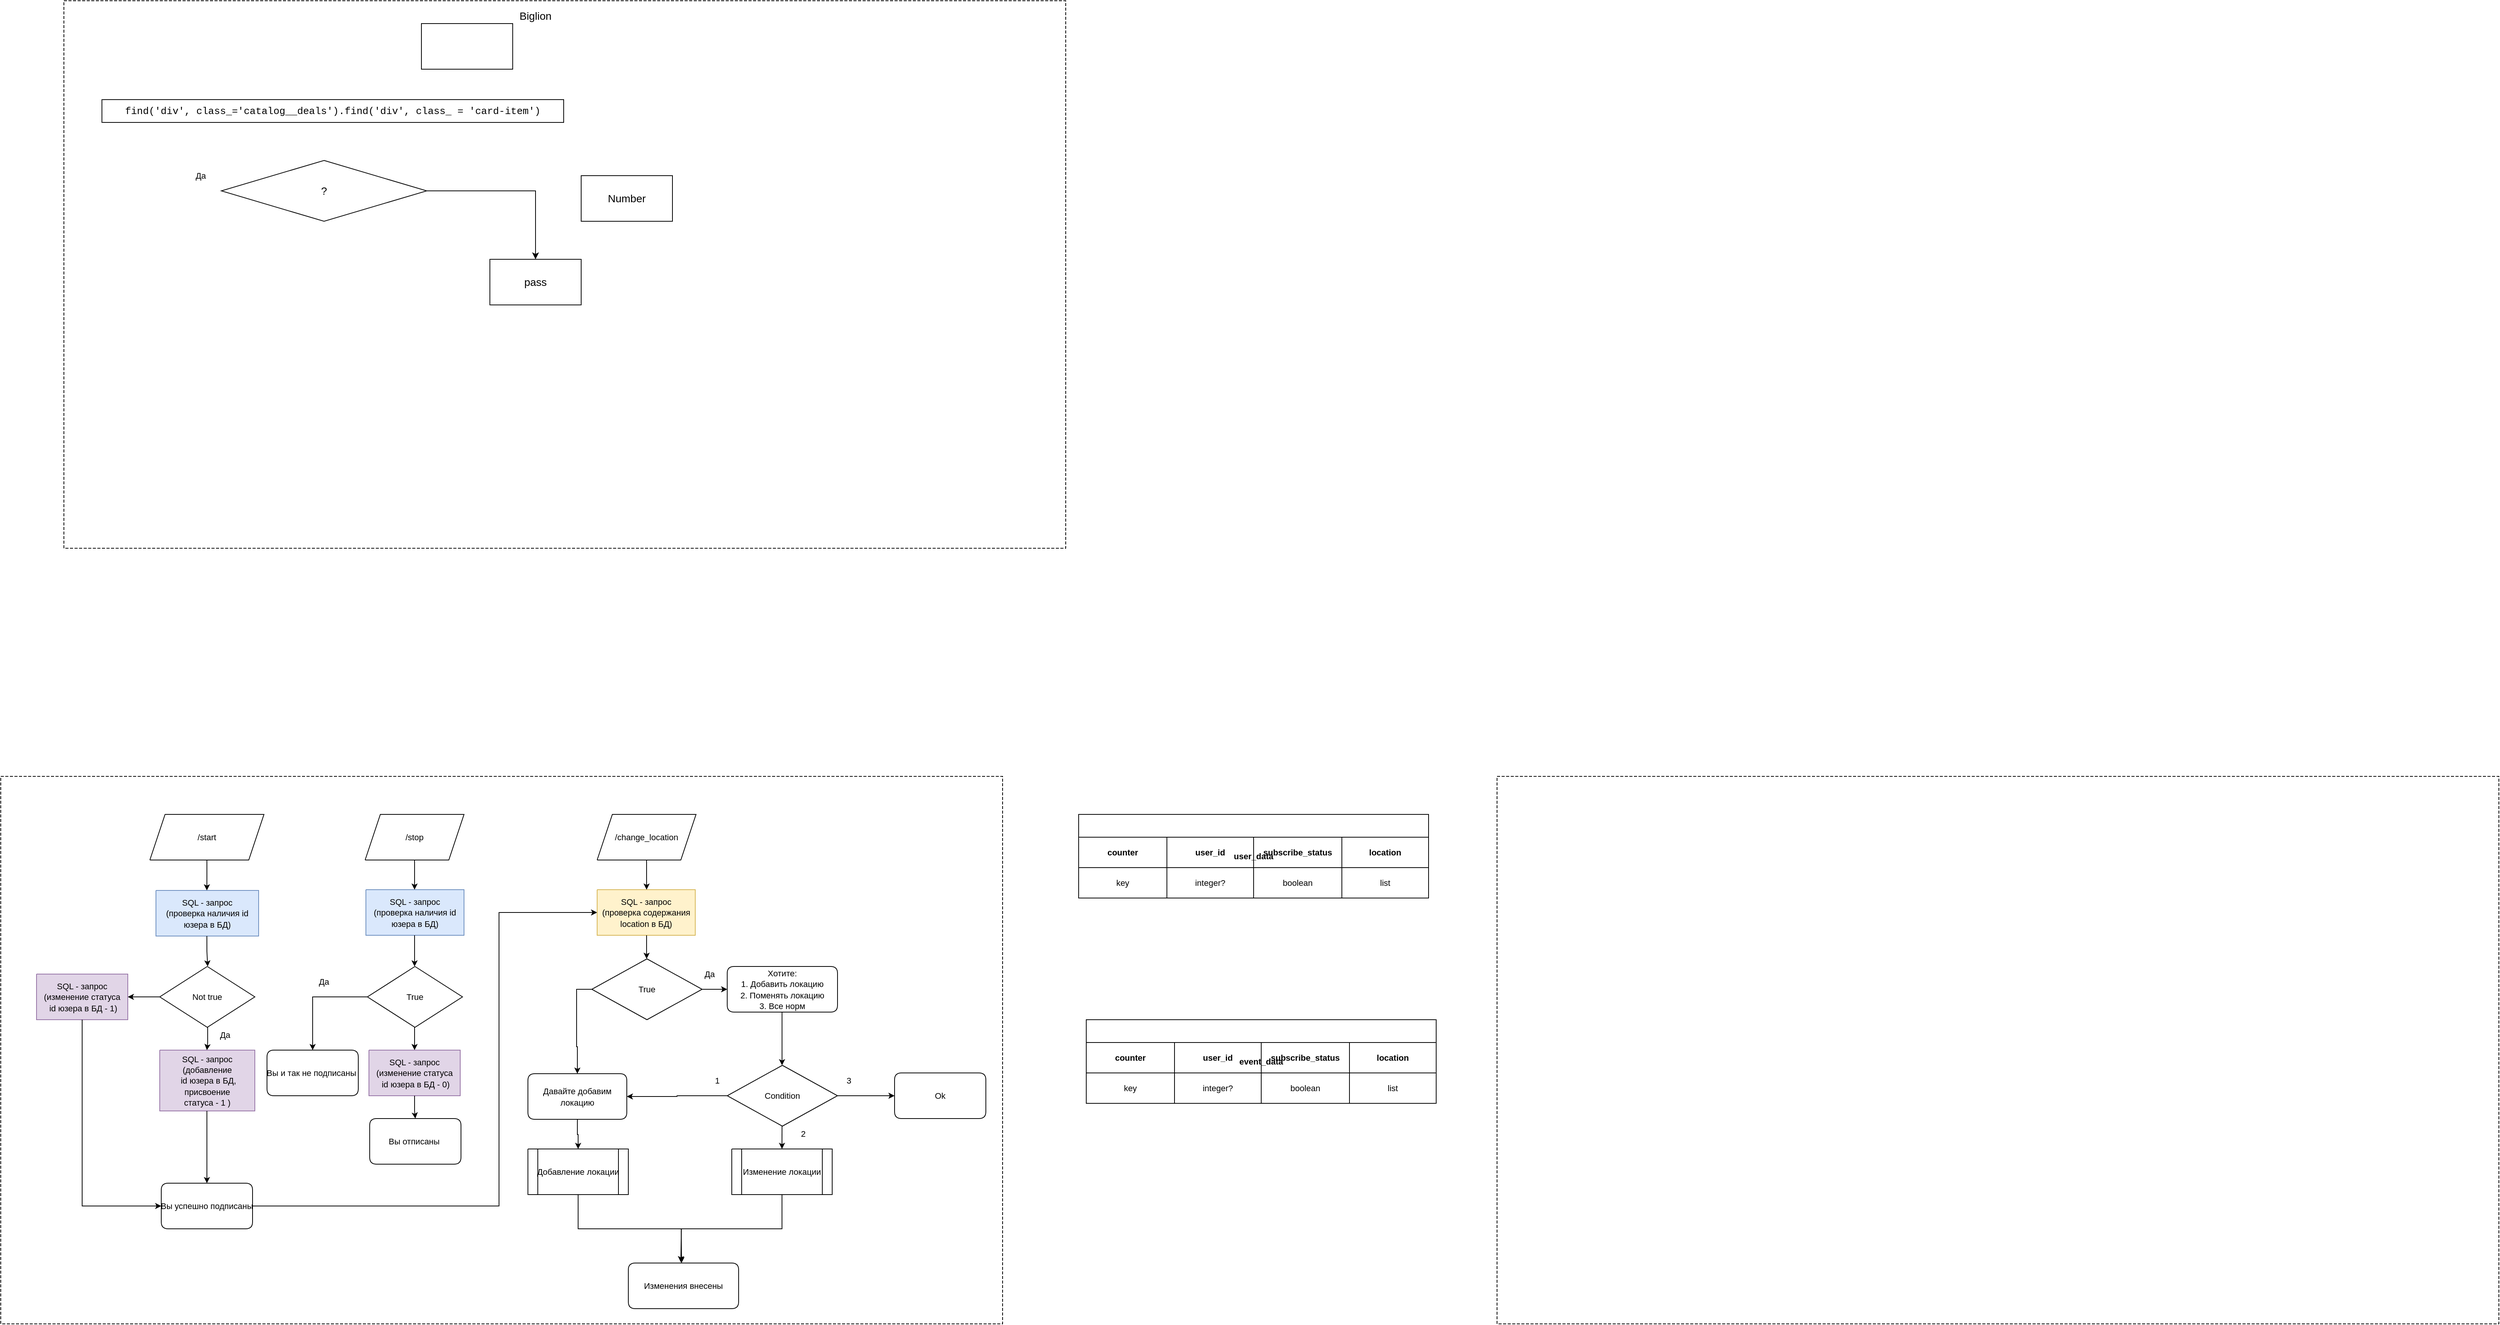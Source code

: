 <mxfile version="14.1.8" type="device"><diagram name="Page-1" id="Page-1"><mxGraphModel dx="355" dy="1962" grid="1" gridSize="10" guides="1" tooltips="1" connect="1" arrows="1" fold="1" page="1" pageScale="1" pageWidth="827" pageHeight="1169" math="0" shadow="0"><root><mxCell id="0"/><mxCell id="1" value="Background" parent="0"/><mxCell id="2" style="vsdxID=1;fillColor=none;gradientColor=none;shape=stencil(nZBRDoQgDERP03+WHsHFe5iISyOCQdT19kIaIxq//Jtp3zTpAFaTaUYNUkwx+F6v1EYD+AUpyRkdKCYFqACrzgf9C352LfuxyWRWg1/yhT/nRE5IsZWuZtCSK8CPeI0e/hF+jV7AJM4PO7KWCyr390bSiNtEtQM=);dashed=1;dashPattern=4.00 2.00;strokeColor=#000000;spacingTop=-3;spacingBottom=-3;spacingLeft=-3;spacingRight=-3;labelBackgroundColor=none;rounded=0;html=1;whiteSpace=wrap;" parent="1" vertex="1"><mxGeometry x="827" y="340" width="1317" height="720" as="geometry"/></mxCell><mxCell id="3" style="vsdxID=210000;fillColor=none;gradientColor=none;strokeColor=none;spacingTop=-3;spacingBottom=-3;spacingLeft=-3;spacingRight=-3;labelBackgroundColor=none;rounded=0;html=1;whiteSpace=wrap;" parent="1" vertex="1"><mxGeometry x="2244" y="390" width="460" height="110" as="geometry"/></mxCell><mxCell id="4" value="&lt;font style=&quot;font-size:11px;font-family:Helvetica;color:#000000;direction:ltr;letter-spacing:0px;line-height:120%;opacity:1&quot;&gt;&lt;b&gt;user_data&lt;/b&gt;&lt;/font&gt;" style="verticalAlign=middle;align=center;vsdxID=2;fillColor=#ffffff;gradientColor=none;shape=stencil(tVPtDsIgDHwa/i5YZHuAOd9jyZgjTlgYfr29IFEDZAZc/Hel18u1tIjU89BODAGetZJHduWdHhDZIQAuBqa4NgiRBpG6l4odlDyLzsVTa5kWneTFKtxcHbYVgO8ugqqA6vmyd+SRi0UyXiZu8M/UyIIBH/M9H0fX+zv/h85enpIMZ5EjGys8r9IuSVFu07Ujuq8NtLC5dO9xQTBGX59mDYZ+/SBfucp1HhcE+t6+BrtqQHiY5skdNWke);strokeColor=#000000;spacingTop=-3;spacingBottom=-3;spacingLeft=-3;spacingRight=-3;labelBackgroundColor=none;rounded=0;html=1;whiteSpace=wrap;" parent="3" vertex="1"><mxGeometry width="460" height="110" as="geometry"/></mxCell><mxCell id="5" style="vsdxID=310000;fillColor=none;gradientColor=none;strokeColor=none;spacingTop=-3;spacingBottom=-3;spacingLeft=-3;spacingRight=-3;labelBackgroundColor=none;rounded=0;html=1;whiteSpace=wrap;" parent="3" vertex="1"><mxGeometry y="30" width="460" height="40" as="geometry"/></mxCell><mxCell id="6" style="vsdxID=3;fillColor=none;gradientColor=none;shape=stencil(nZJZDsMgDERP43+Kj5Cm94gUUqxSiAjpcvuCrGahFVL4m8HPlkcYsJl0NyqQYgre3dST+qABzyAlWa08hagAW8BmcF5dvZttz37sEpnU3T3ShBf3idQhxXvrLgwashvwJKrRr/8LV6M7MIo14UDGLJWK4HuwGLyMZml+luRfPLhqaWg2MIr8DuIT3xC2Hw==);strokeColor=#000000;spacingTop=-3;spacingBottom=-3;spacingLeft=-3;spacingRight=-3;labelBackgroundColor=none;rounded=0;html=1;whiteSpace=wrap;" parent="5" vertex="1"><mxGeometry width="460" height="40" as="geometry"/></mxCell><mxCell id="7" value="&lt;font style=&quot;font-size:11px;font-family:Helvetica;color:#000000;direction:ltr;letter-spacing:0px;line-height:120%;opacity:1&quot;&gt;&lt;b&gt;counter&lt;/b&gt;&lt;/font&gt;" style="verticalAlign=middle;align=center;vsdxID=4;fillColor=none;gradientColor=none;shape=stencil(nZJZDsMgDERP43+Kj5Cm94gUUqxSiAjpcvuCrGahFVL4m8HPlkcYsJl0NyqQYgre3dST+qABzyAlWa08hagAW8BmcF5dvZttz37sEpnU3T3ShBf3idQhxXvrLgwashvwJKrRr/8LV6M7MIo14UDGLJWK4HuwGLyMZml+luRfPLhqaWg2MIr8DuIT3xC2Hw==);strokeColor=#000000;spacingTop=-3;spacingBottom=-3;spacingLeft=-3;spacingRight=-3;labelBackgroundColor=none;rounded=0;html=1;whiteSpace=wrap;" parent="5" vertex="1"><mxGeometry width="116" height="40" as="geometry"/></mxCell><mxCell id="8" value="&lt;font style=&quot;font-size:11px;font-family:Helvetica;color:#000000;direction:ltr;letter-spacing:0px;line-height:120%;opacity:1&quot;&gt;&lt;b&gt;user_id&lt;/b&gt;&lt;/font&gt;" style="verticalAlign=middle;align=center;vsdxID=5;fillColor=none;gradientColor=none;shape=stencil(nZJZDsMgDERP43+Kj5Cm94gUUqxSiAjpcvuCrGahFVL4m8HPlkcYsJl0NyqQYgre3dST+qABzyAlWa08hagAW8BmcF5dvZttz37sEpnU3T3ShBf3idQhxXvrLgwashvwJKrRr/8LV6M7MIo14UDGLJWK4HuwGLyMZml+luRfPLhqaWg2MIr8DuIT3xC2Hw==);strokeColor=#000000;spacingTop=-3;spacingBottom=-3;spacingLeft=-3;spacingRight=-3;labelBackgroundColor=none;rounded=0;html=1;whiteSpace=wrap;" parent="5" vertex="1"><mxGeometry x="116" width="114" height="40" as="geometry"/></mxCell><mxCell id="9" value="&lt;font style=&quot;font-size:11px;font-family:Helvetica;color:#000000;direction:ltr;letter-spacing:0px;line-height:120%;opacity:1&quot;&gt;&lt;b&gt;subscribe_status&lt;/b&gt;&lt;/font&gt;" style="verticalAlign=middle;align=center;vsdxID=6;fillColor=none;gradientColor=none;shape=stencil(nZJZDsMgDERP43+Kj5Cm94gUUqxSiAjpcvuCrGahFVL4m8HPlkcYsJl0NyqQYgre3dST+qABzyAlWa08hagAW8BmcF5dvZttz37sEpnU3T3ShBf3idQhxXvrLgwashvwJKrRr/8LV6M7MIo14UDGLJWK4HuwGLyMZml+luRfPLhqaWg2MIr8DuIT3xC2Hw==);strokeColor=#000000;spacingTop=-3;spacingBottom=-3;spacingLeft=-3;spacingRight=-3;labelBackgroundColor=none;rounded=0;html=1;whiteSpace=wrap;" parent="5" vertex="1"><mxGeometry x="230" width="116" height="40" as="geometry"/></mxCell><mxCell id="10" value="&lt;font style=&quot;font-size:11px;font-family:Helvetica;color:#000000;direction:ltr;letter-spacing:0px;line-height:120%;opacity:1&quot;&gt;&lt;b&gt;location&lt;/b&gt;&lt;/font&gt;" style="verticalAlign=middle;align=center;vsdxID=7;fillColor=none;gradientColor=none;shape=stencil(nZJZDsMgDERP43+Kj5Cm94gUUqxSiAjpcvuCrGahFVL4m8HPlkcYsJl0NyqQYgre3dST+qABzyAlWa08hagAW8BmcF5dvZttz37sEpnU3T3ShBf3idQhxXvrLgwashvwJKrRr/8LV6M7MIo14UDGLJWK4HuwGLyMZml+luRfPLhqaWg2MIr8DuIT3xC2Hw==);strokeColor=#000000;spacingTop=-3;spacingBottom=-3;spacingLeft=-3;spacingRight=-3;labelBackgroundColor=none;rounded=0;html=1;whiteSpace=wrap;" parent="5" vertex="1"><mxGeometry x="346" width="114" height="40" as="geometry"/></mxCell><mxCell id="11" style="vsdxID=810000;fillColor=none;gradientColor=none;strokeColor=none;spacingTop=-3;spacingBottom=-3;spacingLeft=-3;spacingRight=-3;labelBackgroundColor=none;rounded=0;html=1;whiteSpace=wrap;" parent="3" vertex="1"><mxGeometry y="70" width="460" height="40" as="geometry"/></mxCell><mxCell id="12" style="vsdxID=8;fillColor=none;gradientColor=none;shape=stencil(nZJZDsMgDERP43+Kj5Cm94gUUqxSiAjpcvuCrGahFVL4m8HPlkcYsJl0NyqQYgre3dST+qABzyAlWa08hagAW8BmcF5dvZttz37sEpnU3T3ShBf3idQhxXvrLgwashvwJKrRr/8LV6M7MIo14UDGLJWK4HuwGLyMZml+luRfPLhqaWg2MIr8DuIT3xC2Hw==);strokeColor=#000000;spacingTop=-3;spacingBottom=-3;spacingLeft=-3;spacingRight=-3;labelBackgroundColor=none;rounded=0;html=1;whiteSpace=wrap;" parent="11" vertex="1"><mxGeometry width="460" height="40" as="geometry"/></mxCell><mxCell id="13" value="&lt;font style=&quot;font-size:11px;font-family:Helvetica;color:#000000;direction:ltr;letter-spacing:0px;line-height:120%;opacity:1&quot;&gt;key&lt;/font&gt;" style="verticalAlign=middle;align=center;vsdxID=9;fillColor=none;gradientColor=none;shape=stencil(nZJZDsMgDERP43+Kj5Cm94gUUqxSiAjpcvuCrGahFVL4m8HPlkcYsJl0NyqQYgre3dST+qABzyAlWa08hagAW8BmcF5dvZttz37sEpnU3T3ShBf3idQhxXvrLgwashvwJKrRr/8LV6M7MIo14UDGLJWK4HuwGLyMZml+luRfPLhqaWg2MIr8DuIT3xC2Hw==);strokeColor=#000000;spacingTop=-3;spacingBottom=-3;spacingLeft=-3;spacingRight=-3;labelBackgroundColor=none;rounded=0;html=1;whiteSpace=wrap;" parent="11" vertex="1"><mxGeometry width="116" height="40" as="geometry"/></mxCell><mxCell id="14" value="&lt;font style=&quot;font-size:11px;font-family:Helvetica;color:#000000;direction:ltr;letter-spacing:0px;line-height:120%;opacity:1&quot;&gt;integer?&lt;/font&gt;" style="verticalAlign=middle;align=center;vsdxID=10;fillColor=none;gradientColor=none;shape=stencil(nZJZDsMgDERP43+Kj5Cm94gUUqxSiAjpcvuCrGahFVL4m8HPlkcYsJl0NyqQYgre3dST+qABzyAlWa08hagAW8BmcF5dvZttz37sEpnU3T3ShBf3idQhxXvrLgwashvwJKrRr/8LV6M7MIo14UDGLJWK4HuwGLyMZml+luRfPLhqaWg2MIr8DuIT3xC2Hw==);strokeColor=#000000;spacingTop=-3;spacingBottom=-3;spacingLeft=-3;spacingRight=-3;labelBackgroundColor=none;rounded=0;html=1;whiteSpace=wrap;" parent="11" vertex="1"><mxGeometry x="116" width="114" height="40" as="geometry"/></mxCell><mxCell id="15" value="&lt;font style=&quot;font-size:11px;font-family:Helvetica;color:#000000;direction:ltr;letter-spacing:0px;line-height:120%;opacity:1&quot;&gt;boolean&lt;/font&gt;" style="verticalAlign=middle;align=center;vsdxID=11;fillColor=none;gradientColor=none;shape=stencil(nZJZDsMgDERP43+Kj5Cm94gUUqxSiAjpcvuCrGahFVL4m8HPlkcYsJl0NyqQYgre3dST+qABzyAlWa08hagAW8BmcF5dvZttz37sEpnU3T3ShBf3idQhxXvrLgwashvwJKrRr/8LV6M7MIo14UDGLJWK4HuwGLyMZml+luRfPLhqaWg2MIr8DuIT3xC2Hw==);strokeColor=#000000;spacingTop=-3;spacingBottom=-3;spacingLeft=-3;spacingRight=-3;labelBackgroundColor=none;rounded=0;html=1;whiteSpace=wrap;" parent="11" vertex="1"><mxGeometry x="230" width="116" height="40" as="geometry"/></mxCell><mxCell id="16" value="&lt;font style=&quot;font-size:11px;font-family:Helvetica;color:#000000;direction:ltr;letter-spacing:0px;line-height:120%;opacity:1&quot;&gt;list&lt;/font&gt;" style="verticalAlign=middle;align=center;vsdxID=12;fillColor=none;gradientColor=none;shape=stencil(nZJZDsMgDERP43+Kj5Cm94gUUqxSiAjpcvuCrGahFVL4m8HPlkcYsJl0NyqQYgre3dST+qABzyAlWa08hagAW8BmcF5dvZttz37sEpnU3T3ShBf3idQhxXvrLgwashvwJKrRr/8LV6M7MIo14UDGLJWK4HuwGLyMZml+luRfPLhqaWg2MIr8DuIT3xC2Hw==);strokeColor=#000000;spacingTop=-3;spacingBottom=-3;spacingLeft=-3;spacingRight=-3;labelBackgroundColor=none;rounded=0;html=1;whiteSpace=wrap;" parent="11" vertex="1"><mxGeometry x="346" width="114" height="40" as="geometry"/></mxCell><mxCell id="17" value="&lt;font style=&quot;font-size:11px;font-family:Helvetica;color:#000000;direction:ltr;letter-spacing:0px;line-height:120%;opacity:1&quot;&gt;SQL - запрос&lt;br/&gt;&lt;/font&gt;&lt;font style=&quot;font-size:11px;font-family:Helvetica;color:#000000;direction:ltr;letter-spacing:0px;line-height:120%;opacity:1&quot;&gt;(проверка наличия id юзера в БД)&lt;/font&gt;" style="verticalAlign=middle;align=center;vsdxID=14;fillColor=#dae8fc;gradientColor=none;shape=stencil(nZBRDoQgDERP03+WHsHFe5iISyOCQdT19kIaIxq//Jtp3zTpAFaTaUYNUkwx+F6v1EYD+AUpyRkdKCYFqACrzgf9C352LfuxyWRWg1/yhT/nRE5IsZWuZtCSK8CPeI0e/hF+jV7AJM4PO7KWCyr390bSiNtEtQM=);strokeColor=#6c8ebf;spacingTop=-3;spacingBottom=-3;spacingLeft=-3;spacingRight=-3;labelBackgroundColor=none;rounded=0;html=1;whiteSpace=wrap;" parent="1" vertex="1"><mxGeometry x="1031" y="490" width="135" height="60" as="geometry"/></mxCell><mxCell id="18" value="&lt;font style=&quot;font-size:11px;font-family:Helvetica;color:#000000;direction:ltr;letter-spacing:0px;line-height:120%;opacity:1&quot;&gt;/start&lt;/font&gt;" style="verticalAlign=middle;align=center;vsdxID=17;fillColor=#ffffff;gradientColor=none;shape=stencil(jZBLDoMwDERP4y0ysQTdU3oPJAKxCAkK6Yfbk8iL0i4Quxn72bIHqFlNt2hQuMbgJ/3mPhqgOyjFzujAMSmgFqgZfNBj8E/Xi1+6TGY1+1fe8JE5zBMKN3Elin8Iatkd0JIKoh/8DEa8it6qoqqvn3F6cRLfTwe2VoI69v+TSSVJldod);strokeColor=#000000;spacingTop=-3;spacingBottom=-3;spacingLeft=-3;spacingRight=-3;labelBackgroundColor=none;rounded=0;html=1;whiteSpace=wrap;" parent="1" vertex="1"><mxGeometry x="1023" y="390" width="150" height="60" as="geometry"/></mxCell><mxCell id="19" value="&lt;font style=&quot;font-size:11px;font-family:Helvetica;color:#000000;direction:ltr;letter-spacing:0px;line-height:120%;opacity:1&quot;&gt;/stop&lt;/font&gt;" style="verticalAlign=middle;align=center;vsdxID=19;fillColor=#ffffff;gradientColor=none;shape=stencil(jZDBDoIwDIafpldSWjXcEd+DhOEa50bGRH17t/QgeiDc/r/92rQ/cDvbfjJAOKcYbuYpQ7LAZyASb02UlBVwB9yOIZprDA8/qJ/6QhZ1D0vZ8NI5LBOEb3U1qr8o6sSv0PpYcfODb8GIe9HmUJ1o/xmbF2fx/XQU5zSodf8/mVzSVLn7AA==);strokeColor=#000000;spacingTop=-3;spacingBottom=-3;spacingLeft=-3;spacingRight=-3;labelBackgroundColor=none;rounded=0;html=1;whiteSpace=wrap;" parent="1" vertex="1"><mxGeometry x="1306" y="390" width="130" height="60" as="geometry"/></mxCell><mxCell id="20" value="&lt;font style=&quot;font-size:11px;font-family:Helvetica;color:#000000;direction:ltr;letter-spacing:0px;line-height:120%;opacity:1&quot;&gt;/change_location&lt;/font&gt;" style="verticalAlign=middle;align=center;vsdxID=22;fillColor=#ffffff;gradientColor=none;shape=stencil(jZDBDoIwDIafpldSWjXcEd+DhOEa50bGRH17t/QgeiDc/r/92rQ/cDvbfjJAOKcYbuYpQ7LAZyASb02UlBVwB9yOIZprDA8/qJ/6QhZ1D0vZ8NI5LBOEb3U1qr8o6sSv0PpYcfODb8GIe9HmUJ1o/xmbF2fx/XQU5zSodf8/mVzSVLn7AA==);strokeColor=#000000;spacingTop=-3;spacingBottom=-3;spacingLeft=-3;spacingRight=-3;labelBackgroundColor=none;rounded=0;html=1;whiteSpace=wrap;" parent="1" vertex="1"><mxGeometry x="1611" y="390" width="130" height="60" as="geometry"/></mxCell><mxCell id="21" value="&lt;font style=&quot;font-size:11px;font-family:Helvetica;color:#000000;direction:ltr;letter-spacing:0px;line-height:120%;opacity:1&quot;&gt;Not true&lt;/font&gt;" style="verticalAlign=middle;align=center;vsdxID=15;fillColor=#ffffff;gradientColor=none;shape=stencil(nZBLDoQgEERP03uk4wnUuYeJKB0RDDKj3l5Ix/iJcTG7KnhVSRdgMel6VCDFFLzr1UxN0IAlSElWK08hKsAKsGidV513X9uwH+tEJjW4X2pYOJeLFJFiZcvuw6QheyIzcUXzF/bWukcf2b9bL2QUx4ktGcMLnf/vk8QnnhOrDQ==);strokeColor=#000000;spacingTop=-3;spacingBottom=-3;spacingLeft=-3;spacingRight=-3;labelBackgroundColor=none;rounded=0;html=1;whiteSpace=wrap;" parent="1" vertex="1"><mxGeometry x="1036" y="590" width="125" height="80" as="geometry"/></mxCell><mxCell id="22" value="&lt;font style=&quot;font-size:11px;font-family:Helvetica;color:#000000;direction:ltr;letter-spacing:0px;line-height:120%;opacity:1&quot;&gt;SQL - запрос&lt;br/&gt;&lt;/font&gt;&lt;font style=&quot;font-size:11px;font-family:Helvetica;color:#000000;direction:ltr;letter-spacing:0px;line-height:120%;opacity:1&quot;&gt;(добавление&lt;br/&gt;&lt;/font&gt;&lt;font style=&quot;font-size:11px;font-family:Helvetica;color:#000000;direction:ltr;letter-spacing:0px;line-height:120%;opacity:1&quot;&gt; id юзера в БД, присвоение &lt;br/&gt;&lt;/font&gt;&lt;font style=&quot;font-size:11px;font-family:Helvetica;color:#000000;direction:ltr;letter-spacing:0px;line-height:120%;opacity:1&quot;&gt;статуса - 1 )&lt;/font&gt;" style="verticalAlign=middle;align=center;vsdxID=25;fillColor=#e1d5e7;gradientColor=none;shape=stencil(nZBRDoQgDERP03+WHsHFe5iISyOCQdT19kIaIxq//Jtp3zTpAFaTaUYNUkwx+F6v1EYD+AUpyRkdKCYFqACrzgf9C352LfuxyWRWg1/yhT/nRE5IsZWuZtCSK8CPeI0e/hF+jV7AJM4PO7KWCyr390bSiNtEtQM=);strokeColor=#9673a6;spacingTop=-3;spacingBottom=-3;spacingLeft=-3;spacingRight=-3;labelBackgroundColor=none;rounded=0;html=1;whiteSpace=wrap;" parent="1" vertex="1"><mxGeometry x="1036" y="700" width="125" height="80" as="geometry"/></mxCell><mxCell id="23" value="&lt;font style=&quot;font-size:11px;font-family:Helvetica;color:#000000;direction:ltr;letter-spacing:0px;line-height:120%;opacity:1&quot;&gt;Хотите:&lt;br/&gt;&lt;/font&gt;&lt;font style=&quot;font-size:11px;font-family:Helvetica;color:#000000;direction:ltr;letter-spacing:0px;line-height:120%;opacity:1&quot;&gt;1. Добавить локацию&lt;br/&gt;&lt;/font&gt;&lt;font style=&quot;font-size:11px;font-family:Helvetica;color:#000000;direction:ltr;letter-spacing:0px;line-height:120%;opacity:1&quot;&gt;2. Поменять локацию&lt;br/&gt;&lt;/font&gt;&lt;font style=&quot;font-size:11px;font-family:Helvetica;color:#000000;direction:ltr;letter-spacing:0px;line-height:120%;opacity:1&quot;&gt;3. Все норм&lt;/font&gt;&lt;font style=&quot;font-size:11px;font-family:Helvetica;color:#000000;direction:ltr;letter-spacing:0px;line-height:120%;opacity:1&quot;&gt;&lt;br/&gt;&lt;/font&gt;" style="verticalAlign=middle;align=center;vsdxID=31;fillColor=#ffffff;gradientColor=none;shape=stencil(nZDNDsIgEISfZu8UTp5rfQGfgMgqGxEair9PL+3EBI2n3nZmvskmQ6afvB2ZtJpKTme+iyuezJa0lug5S6kXmYFMf0yZTzldo4MebSW1Whx26HQzrZXNh728GN4GHkqXdJufPRApRM9W7QAGiQ3YqdXoR/+FV6NfYD2WMTCThIAt2/x3vGpheDO8AQ==);strokeColor=#000000;spacingTop=-3;spacingBottom=-3;spacingLeft=-3;spacingRight=-3;labelBackgroundColor=none;rounded=1;html=1;whiteSpace=wrap;" parent="1" vertex="1"><mxGeometry x="1782" y="590" width="145" height="60" as="geometry"/></mxCell><mxCell id="24" value="&lt;font style=&quot;font-size:11px;font-family:Helvetica;color:#000000;direction:ltr;letter-spacing:0px;line-height:120%;opacity:1&quot;&gt;Сondition&lt;/font&gt;" style="verticalAlign=middle;align=center;vsdxID=32;fillColor=#ffffff;gradientColor=none;shape=stencil(nZBLDoQgEERP03uk4wnUuYeJKB0RDDKj3l5Ix/iJcTG7KnhVSRdgMel6VCDFFLzr1UxN0IAlSElWK08hKsAKsGidV513X9uwH+tEJjW4X2pYOJeLFJFiZcvuw6QheyIzcUXzF/bWukcf2b9bL2QUx4ktGcMLnf/vk8QnnhOrDQ==);strokeColor=#000000;spacingTop=-3;spacingBottom=-3;spacingLeft=-3;spacingRight=-3;labelBackgroundColor=none;rounded=0;html=1;whiteSpace=wrap;" parent="1" vertex="1"><mxGeometry x="1782" y="720" width="145" height="80" as="geometry"/></mxCell><mxCell id="25" value="&lt;font style=&quot;font-size:11px;font-family:Helvetica;color:#000000;direction:ltr;letter-spacing:0px;line-height:120%;opacity:1&quot;&gt;SQL - запрос&lt;br/&gt;&lt;/font&gt;&lt;font style=&quot;font-size:11px;font-family:Helvetica;color:#000000;direction:ltr;letter-spacing:0px;line-height:120%;opacity:1&quot;&gt;(проверка наличия id юзера в БД)&lt;/font&gt;" style="verticalAlign=middle;align=center;vsdxID=20;fillColor=#dae8fc;gradientColor=none;shape=stencil(nZBRDoQgDERP03+WHsHFe5iISyOCQdT19kIaIxq//Jtp3zTpAFaTaUYNUkwx+F6v1EYD+AUpyRkdKCYFqACrzgf9C352LfuxyWRWg1/yhT/nRE5IsZWuZtCSK8CPeI0e/hF+jV7AJM4PO7KWCyr390bSiNtEtQM=);strokeColor=#6c8ebf;spacingTop=-3;spacingBottom=-3;spacingLeft=-3;spacingRight=-3;labelBackgroundColor=none;rounded=0;html=1;whiteSpace=wrap;" parent="1" vertex="1"><mxGeometry x="1307" y="489" width="129" height="60" as="geometry"/></mxCell><mxCell id="26" value="&lt;font style=&quot;font-size:11px;font-family:Helvetica;color:#000000;direction:ltr;letter-spacing:0px;line-height:120%;opacity:1&quot;&gt;True&lt;/font&gt;" style="verticalAlign=middle;align=center;vsdxID=38;fillColor=#ffffff;gradientColor=none;shape=stencil(nZBLDoQgEERP03uk4wnUuYeJKB0RDDKj3l5Ix/iJcTG7KnhVSRdgMel6VCDFFLzr1UxN0IAlSElWK08hKsAKsGidV513X9uwH+tEJjW4X2pYOJeLFJFiZcvuw6QheyIzcUXzF/bWukcf2b9bL2QUx4ktGcMLnf/vk8QnnhOrDQ==);strokeColor=#000000;spacingTop=-3;spacingBottom=-3;spacingLeft=-3;spacingRight=-3;labelBackgroundColor=none;rounded=0;html=1;whiteSpace=wrap;" parent="1" vertex="1"><mxGeometry x="1309" y="590" width="125" height="80" as="geometry"/></mxCell><mxCell id="27" value="&lt;font style=&quot;font-size:11px;font-family:Helvetica;color:#000000;direction:ltr;letter-spacing:0px;line-height:120%;opacity:1&quot;&gt;SQL - запрос&lt;br/&gt;&lt;/font&gt;&lt;font style=&quot;font-size:11px;font-family:Helvetica;color:#000000;direction:ltr;letter-spacing:0px;line-height:120%;opacity:1&quot;&gt;(изменение статуса&lt;br/&gt;&lt;/font&gt;&lt;font style=&quot;font-size:11px;font-family:Helvetica;color:#000000;direction:ltr;letter-spacing:0px;line-height:120%;opacity:1&quot;&gt; id юзера в БД - 0)&lt;/font&gt;" style="verticalAlign=middle;align=center;vsdxID=40;fillColor=#e1d5e7;gradientColor=none;shape=stencil(nZBRDoQgDERP03+WHsHFe5iISyOCQdT19kIaIxq//Jtp3zTpAFaTaUYNUkwx+F6v1EYD+AUpyRkdKCYFqACrzgf9C352LfuxyWRWg1/yhT/nRE5IsZWuZtCSK8CPeI0e/hF+jV7AJM4PO7KWCyr390bSiNtEtQM=);strokeColor=#9673a6;spacingTop=-3;spacingBottom=-3;spacingLeft=-3;spacingRight=-3;labelBackgroundColor=none;rounded=0;html=1;whiteSpace=wrap;" parent="1" vertex="1"><mxGeometry x="1311" y="700" width="120" height="60" as="geometry"/></mxCell><mxCell id="28" value="&lt;font style=&quot;font-size:11px;font-family:Helvetica;color:#000000;direction:ltr;letter-spacing:0px;line-height:120%;opacity:1&quot;&gt;Вы успешно подписаны&lt;/font&gt;" style="verticalAlign=middle;align=center;vsdxID=29;fillColor=#ffffff;gradientColor=none;shape=stencil(nZDNDsIgEISfZu8UTp5rfQGfgMgqGxEair9PL+3EBI2n3nZmvskmQ6afvB2ZtJpKTme+iyuezJa0lug5S6kXmYFMf0yZTzldo4MebSW1Whx26HQzrZXNh728GN4GHkqXdJufPRApRM9W7QAGiQ3YqdXoR/+FV6NfYD2WMTCThIAt2/x3vGpheDO8AQ==);strokeColor=#000000;spacingTop=-3;spacingBottom=-3;spacingLeft=-3;spacingRight=-3;labelBackgroundColor=none;rounded=1;html=1;whiteSpace=wrap;" parent="1" vertex="1"><mxGeometry x="1038" y="875" width="120" height="60" as="geometry"/></mxCell><mxCell id="29" value="&lt;font style=&quot;font-size:11px;font-family:Helvetica;color:#000000;direction:ltr;letter-spacing:0px;line-height:120%;opacity:1&quot;&gt;SQL - запрос&lt;br/&gt;&lt;/font&gt;&lt;font style=&quot;font-size:11px;font-family:Helvetica;color:#000000;direction:ltr;letter-spacing:0px;line-height:120%;opacity:1&quot;&gt;(изменение статуса&lt;br/&gt;&lt;/font&gt;&lt;font style=&quot;font-size:11px;font-family:Helvetica;color:#000000;direction:ltr;letter-spacing:0px;line-height:120%;opacity:1&quot;&gt; id юзера в БД - 1)&lt;/font&gt;" style="verticalAlign=middle;align=center;vsdxID=27;fillColor=#e1d5e7;gradientColor=none;shape=stencil(nZBRDoQgDERP03+WHsHFe5iISyOCQdT19kIaIxq//Jtp3zTpAFaTaUYNUkwx+F6v1EYD+AUpyRkdKCYFqACrzgf9C352LfuxyWRWg1/yhT/nRE5IsZWuZtCSK8CPeI0e/hF+jV7AJM4PO7KWCyr390bSiNtEtQM=);strokeColor=#9673a6;spacingTop=-3;spacingBottom=-3;spacingLeft=-3;spacingRight=-3;labelBackgroundColor=none;rounded=0;html=1;whiteSpace=wrap;" parent="1" vertex="1"><mxGeometry x="874" y="600" width="120" height="60" as="geometry"/></mxCell><mxCell id="30" value="&lt;font style=&quot;font-size:11px;font-family:Helvetica;color:#000000;direction:ltr;letter-spacing:0px;line-height:120%;opacity:1&quot;&gt;Вы отписаны &lt;/font&gt;" style="verticalAlign=middle;align=center;vsdxID=44;fillColor=#ffffff;gradientColor=none;shape=stencil(nZDNDsIgEISfZu8UTp5rfQGfgMgqGxEair9PL+3EBI2n3nZmvskmQ6afvB2ZtJpKTme+iyuezJa0lug5S6kXmYFMf0yZTzldo4MebSW1Whx26HQzrZXNh728GN4GHkqXdJufPRApRM9W7QAGiQ3YqdXoR/+FV6NfYD2WMTCThIAt2/x3vGpheDO8AQ==);strokeColor=#000000;spacingTop=-3;spacingBottom=-3;spacingLeft=-3;spacingRight=-3;labelBackgroundColor=none;rounded=1;html=1;whiteSpace=wrap;" parent="1" vertex="1"><mxGeometry x="1312" y="790" width="120" height="60" as="geometry"/></mxCell><mxCell id="31" value="&lt;font style=&quot;font-size:11px;font-family:Helvetica;color:#000000;direction:ltr;letter-spacing:0px;line-height:120%;opacity:1&quot;&gt;Вы и так не подписаны &lt;/font&gt;" style="verticalAlign=middle;align=center;vsdxID=42;fillColor=#ffffff;gradientColor=none;shape=stencil(nZDNDsIgEISfZu8UTp5rfQGfgMgqGxEair9PL+3EBI2n3nZmvskmQ6afvB2ZtJpKTme+iyuezJa0lug5S6kXmYFMf0yZTzldo4MebSW1Whx26HQzrZXNh728GN4GHkqXdJufPRApRM9W7QAGiQ3YqdXoR/+FV6NfYD2WMTCThIAt2/x3vGpheDO8AQ==);strokeColor=#000000;spacingTop=-3;spacingBottom=-3;spacingLeft=-3;spacingRight=-3;labelBackgroundColor=none;rounded=1;html=1;whiteSpace=wrap;" parent="1" vertex="1"><mxGeometry x="1177" y="700" width="120" height="60" as="geometry"/></mxCell><mxCell id="32" value="&lt;font style=&quot;font-size:11px;font-family:Helvetica;color:#000000;direction:ltr;letter-spacing:0px;line-height:120%;opacity:1&quot;&gt;Ok&lt;/font&gt;" style="verticalAlign=middle;align=center;vsdxID=47;fillColor=#ffffff;gradientColor=none;shape=stencil(nZDNDsIgEISfZu8UTp5rfQGfgMgqGxEair9PL+3EBI2n3nZmvskmQ6afvB2ZtJpKTme+iyuezJa0lug5S6kXmYFMf0yZTzldo4MebSW1Whx26HQzrZXNh728GN4GHkqXdJufPRApRM9W7QAGiQ3YqdXoR/+FV6NfYD2WMTCThIAt2/x3vGpheDO8AQ==);strokeColor=#000000;spacingTop=-3;spacingBottom=-3;spacingLeft=-3;spacingRight=-3;labelBackgroundColor=none;rounded=1;html=1;whiteSpace=wrap;" parent="1" vertex="1"><mxGeometry x="2002" y="730" width="120" height="60" as="geometry"/></mxCell><mxCell id="33" value="&lt;font style=&quot;font-size:11px;font-family:Helvetica;color:#000000;direction:ltr;letter-spacing:0px;line-height:120%;opacity:1&quot;&gt;SQL - запрос&lt;br/&gt;&lt;/font&gt;&lt;font style=&quot;font-size:11px;font-family:Helvetica;color:#000000;direction:ltr;letter-spacing:0px;line-height:120%;opacity:1&quot;&gt;(проверка содержания &lt;br/&gt;&lt;/font&gt;&lt;font style=&quot;font-size:11px;font-family:Helvetica;color:#000000;direction:ltr;letter-spacing:0px;line-height:120%;opacity:1&quot;&gt;location в БД)&lt;/font&gt;" style="verticalAlign=middle;align=center;vsdxID=23;fillColor=#fff2cc;gradientColor=none;shape=stencil(nZBRDoQgDERP03+WHsHFe5iISyOCQdT19kIaIxq//Jtp3zTpAFaTaUYNUkwx+F6v1EYD+AUpyRkdKCYFqACrzgf9C352LfuxyWRWg1/yhT/nRE5IsZWuZtCSK8CPeI0e/hF+jV7AJM4PO7KWCyr390bSiNtEtQM=);strokeColor=#d6b656;spacingTop=-3;spacingBottom=-3;spacingLeft=-3;spacingRight=-3;labelBackgroundColor=none;rounded=0;html=1;whiteSpace=wrap;" parent="1" vertex="1"><mxGeometry x="1611" y="489" width="129" height="60" as="geometry"/></mxCell><mxCell id="34" value="&lt;font style=&quot;font-size:11px;font-family:Helvetica;color:#000000;direction:ltr;letter-spacing:0px;line-height:120%;opacity:1&quot;&gt;True&lt;/font&gt;" style="verticalAlign=middle;align=center;vsdxID=50;fillColor=#ffffff;gradientColor=none;shape=stencil(nZBLDoQgEERP03uk4wnUuYeJKB0RDDKj3l5Ix/iJcTG7KnhVSRdgMel6VCDFFLzr1UxN0IAlSElWK08hKsAKsGidV513X9uwH+tEJjW4X2pYOJeLFJFiZcvuw6QheyIzcUXzF/bWukcf2b9bL2QUx4ktGcMLnf/vk8QnnhOrDQ==);strokeColor=#000000;spacingTop=-3;spacingBottom=-3;spacingLeft=-3;spacingRight=-3;labelBackgroundColor=none;rounded=0;html=1;whiteSpace=wrap;" parent="1" vertex="1"><mxGeometry x="1604" y="580" width="145" height="80" as="geometry"/></mxCell><mxCell id="35" value="&lt;font style=&quot;font-size:11px;font-family:Helvetica;color:#000000;direction:ltr;letter-spacing:0px;line-height:120%;opacity:1&quot;&gt;Да&lt;/font&gt;" style="verticalAlign=middle;align=center;vsdxID=53;fillColor=none;gradientColor=none;shape=stencil(nZBRDoQgDERP03+WHsHFe5iISyOCQdT19kIaIxq//Jtp3zTpAFaTaUYNUkwx+F6v1EYD+AUpyRkdKCYFqACrzgf9C352LfuxyWRWg1/yhT/nRE5IsZWuZtCSK8CPeI0e/hF+jV7AJM4PO7KWCyr390bSiNtEtQM=);strokeColor=none;spacingTop=-3;spacingBottom=-3;spacingLeft=-3;spacingRight=-3;labelBackgroundColor=none;rounded=0;html=1;whiteSpace=wrap;" parent="1" vertex="1"><mxGeometry x="1102" y="670" width="40" height="20" as="geometry"/></mxCell><mxCell id="36" value="&lt;font style=&quot;font-size:11px;font-family:Helvetica;color:#000000;direction:ltr;letter-spacing:0px;line-height:120%;opacity:1&quot;&gt;Да&lt;/font&gt;" style="verticalAlign=middle;align=center;vsdxID=54;fillColor=none;gradientColor=none;shape=stencil(nZBRDoQgDERP03+WHsHFe5iISyOCQdT19kIaIxq//Jtp3zTpAFaTaUYNUkwx+F6v1EYD+AUpyRkdKCYFqACrzgf9C352LfuxyWRWg1/yhT/nRE5IsZWuZtCSK8CPeI0e/hF+jV7AJM4PO7KWCyr390bSiNtEtQM=);strokeColor=none;spacingTop=-3;spacingBottom=-3;spacingLeft=-3;spacingRight=-3;labelBackgroundColor=none;rounded=0;html=1;whiteSpace=wrap;" parent="1" vertex="1"><mxGeometry x="1232" y="600" width="40" height="20" as="geometry"/></mxCell><mxCell id="37" value="&lt;font style=&quot;font-size:11px;font-family:Helvetica;color:#000000;direction:ltr;letter-spacing:0px;line-height:120%;opacity:1&quot;&gt;Да&lt;/font&gt;" style="verticalAlign=middle;align=center;vsdxID=55;fillColor=none;gradientColor=none;shape=stencil(nZBRDoQgDERP03+WHsHFe5iISyOCQdT19kIaIxq//Jtp3zTpAFaTaUYNUkwx+F6v1EYD+AUpyRkdKCYFqACrzgf9C352LfuxyWRWg1/yhT/nRE5IsZWuZtCSK8CPeI0e/hF+jV7AJM4PO7KWCyr390bSiNtEtQM=);strokeColor=none;spacingTop=-3;spacingBottom=-3;spacingLeft=-3;spacingRight=-3;labelBackgroundColor=none;rounded=0;html=1;whiteSpace=wrap;" parent="1" vertex="1"><mxGeometry x="1739" y="590" width="40" height="20" as="geometry"/></mxCell><mxCell id="38" value="&lt;font style=&quot;font-size:11px;font-family:Helvetica;color:#000000;direction:ltr;letter-spacing:0px;line-height:120%;opacity:1&quot;&gt;3&lt;/font&gt;" style="verticalAlign=middle;align=center;vsdxID=56;fillColor=none;gradientColor=none;shape=stencil(nZBRDoQgDERP03+WHsHFe5iISyOCQdT19kIaIxq//Jtp3zTpAFaTaUYNUkwx+F6v1EYD+AUpyRkdKCYFqACrzgf9C352LfuxyWRWg1/yhT/nRE5IsZWuZtCSK8CPeI0e/hF+jV7AJM4PO7KWCyr390bSiNtEtQM=);strokeColor=none;spacingTop=-3;spacingBottom=-3;spacingLeft=-3;spacingRight=-3;labelBackgroundColor=none;rounded=0;html=1;whiteSpace=wrap;" parent="1" vertex="1"><mxGeometry x="1922" y="730" width="40" height="20" as="geometry"/></mxCell><mxCell id="39" value="&lt;font style=&quot;font-size:11px;font-family:Helvetica;color:#000000;direction:ltr;letter-spacing:0px;line-height:120%;opacity:1&quot;&gt;1&lt;/font&gt;" style="verticalAlign=middle;align=center;vsdxID=57;fillColor=none;gradientColor=none;shape=stencil(nZBRDoQgDERP03+WHsHFe5iISyOCQdT19kIaIxq//Jtp3zTpAFaTaUYNUkwx+F6v1EYD+AUpyRkdKCYFqACrzgf9C352LfuxyWRWg1/yhT/nRE5IsZWuZtCSK8CPeI0e/hF+jV7AJM4PO7KWCyr390bSiNtEtQM=);strokeColor=none;spacingTop=-3;spacingBottom=-3;spacingLeft=-3;spacingRight=-3;labelBackgroundColor=none;rounded=0;html=1;whiteSpace=wrap;" parent="1" vertex="1"><mxGeometry x="1749" y="730" width="40" height="20" as="geometry"/></mxCell><mxCell id="40" value="&lt;font style=&quot;font-size:11px;font-family:Helvetica;color:#000000;direction:ltr;letter-spacing:0px;line-height:120%;opacity:1&quot;&gt;Давайте добавим локацию&lt;/font&gt;" style="verticalAlign=middle;align=center;vsdxID=34;fillColor=#ffffff;gradientColor=none;shape=stencil(nZDNDsIgEISfZu8UTp5rfQGfgMgqGxEair9PL+3EBI2n3nZmvskmQ6afvB2ZtJpKTme+iyuezJa0lug5S6kXmYFMf0yZTzldo4MebSW1Whx26HQzrZXNh728GN4GHkqXdJufPRApRM9W7QAGiQ3YqdXoR/+FV6NfYD2WMTCThIAt2/x3vGpheDO8AQ==);strokeColor=#000000;spacingTop=-3;spacingBottom=-3;spacingLeft=-3;spacingRight=-3;labelBackgroundColor=none;rounded=1;html=1;whiteSpace=wrap;" parent="1" vertex="1"><mxGeometry x="1520" y="731" width="130" height="60" as="geometry"/></mxCell><mxCell id="41" value="&lt;font style=&quot;font-size:11px;font-family:Helvetica;color:#000000;direction:ltr;letter-spacing:0px;line-height:120%;opacity:1&quot;&gt;Добавление локации&lt;/font&gt;" style="verticalAlign=middle;align=center;vsdxID=59;fillColor=#ffffff;gradientColor=none;shape=stencil(nZJRD4IgFIV/zX11V1hbPpv9DzdR7iJwSFn/PhizFKs5386B77LDAeDlIOteAMPBWXMRIzVOAj8BY6SlsOS8Al4BL1tjRWfNTTfR93Ugg7qaezjhEecwTDB8zt05gor0DMxxNzr5r/BudAEuL1Vkx8PWsCs2ieDFp7uWlIrVv/d/FVtglm8PsYL/pUgSeJG+tl+KP4VXLw==);strokeColor=#000000;spacingTop=-3;spacingBottom=-3;spacingLeft=-3;spacingRight=-3;labelBackgroundColor=none;rounded=0;html=1;whiteSpace=wrap;" parent="1" vertex="1"><mxGeometry x="1520" y="830" width="132" height="60" as="geometry"/></mxCell><mxCell id="42" value="&lt;font style=&quot;font-size:11px;font-family:Helvetica;color:#000000;direction:ltr;letter-spacing:0px;line-height:120%;opacity:1&quot;&gt;Изменение локации&lt;/font&gt;" style="verticalAlign=middle;align=center;vsdxID=36;fillColor=#ffffff;gradientColor=none;shape=stencil(nZJRD4IgFIV/zX11V1hbPpv9DzdR7iJwSFn/PhizFKs5386B77LDAeDlIOteAMPBWXMRIzVOAj8BY6SlsOS8Al4BL1tjRWfNTTfR93Ugg7qaezjhEecwTDB8zt05gor0DMxxNzr5r/BudAEuL1Vkx8PWsCs2ieDFp7uWlIrVv/d/FVtglm8PsYL/pUgSeJG+tl+KP4VXLw==);strokeColor=#000000;spacingTop=-3;spacingBottom=-3;spacingLeft=-3;spacingRight=-3;labelBackgroundColor=none;rounded=0;html=1;whiteSpace=wrap;" parent="1" vertex="1"><mxGeometry x="1788" y="830" width="132" height="60" as="geometry"/></mxCell><mxCell id="43" value="&lt;font style=&quot;font-size:11px;font-family:Helvetica;color:#000000;direction:ltr;letter-spacing:0px;line-height:120%;opacity:1&quot;&gt;2&lt;/font&gt;" style="verticalAlign=middle;align=center;vsdxID=63;fillColor=none;gradientColor=none;shape=stencil(nZBRDoQgDERP03+WHsHFe5iISyOCQdT19kIaIxq//Jtp3zTpAFaTaUYNUkwx+F6v1EYD+AUpyRkdKCYFqACrzgf9C352LfuxyWRWg1/yhT/nRE5IsZWuZtCSK8CPeI0e/hF+jV7AJM4PO7KWCyr390bSiNtEtQM=);strokeColor=none;spacingTop=-3;spacingBottom=-3;spacingLeft=-3;spacingRight=-3;labelBackgroundColor=none;rounded=0;html=1;whiteSpace=wrap;" parent="1" vertex="1"><mxGeometry x="1862" y="800" width="40" height="20" as="geometry"/></mxCell><mxCell id="44" value="&lt;font style=&quot;font-size:11px;font-family:Helvetica;color:#000000;direction:ltr;letter-spacing:0px;line-height:120%;opacity:1&quot;&gt;Изменения внесены&lt;/font&gt;" style="verticalAlign=middle;align=center;vsdxID=61;fillColor=#ffffff;gradientColor=none;shape=stencil(nZDNDsIgEISfZu8UTp5rfQGfgMgqGxEair9PL+3EBI2n3nZmvskmQ6afvB2ZtJpKTme+iyuezJa0lug5S6kXmYFMf0yZTzldo4MebSW1Whx26HQzrZXNh728GN4GHkqXdJufPRApRM9W7QAGiQ3YqdXoR/+FV6NfYD2WMTCThIAt2/x3vGpheDO8AQ==);strokeColor=#000000;spacingTop=-3;spacingBottom=-3;spacingLeft=-3;spacingRight=-3;labelBackgroundColor=none;rounded=1;html=1;whiteSpace=wrap;" parent="1" vertex="1"><mxGeometry x="1652" y="980" width="145" height="60" as="geometry"/></mxCell><mxCell id="45" style="vsdxID=64;fillColor=none;gradientColor=none;shape=stencil(nZBRDoQgDERP03+WHsHFe5iISyOCQdT19kIaIxq//Jtp3zTpAFaTaUYNUkwx+F6v1EYD+AUpyRkdKCYFqACrzgf9C352LfuxyWRWg1/yhT/nRE5IsZWuZtCSK8CPeI0e/hF+jV7AJM4PO7KWCyr390bSiNtEtQM=);dashed=1;dashPattern=4.00 2.00;strokeColor=#000000;spacingTop=-3;spacingBottom=-3;spacingLeft=-3;spacingRight=-3;labelBackgroundColor=none;rounded=0;html=1;whiteSpace=wrap;" parent="1" vertex="1"><mxGeometry x="2794" y="340" width="1317" height="720" as="geometry"/></mxCell><mxCell id="46" style="vsdxID=6510000;fillColor=none;gradientColor=none;strokeColor=none;spacingTop=-3;spacingBottom=-3;spacingLeft=-3;spacingRight=-3;labelBackgroundColor=none;rounded=0;html=1;whiteSpace=wrap;" parent="1" vertex="1"><mxGeometry x="2254" y="660" width="460" height="110" as="geometry"/></mxCell><mxCell id="47" value="&lt;font style=&quot;font-size:11px;font-family:Helvetica;color:#000000;direction:ltr;letter-spacing:0px;line-height:120%;opacity:1&quot;&gt;&lt;b&gt;event_data&lt;/b&gt;&lt;/font&gt;" style="verticalAlign=middle;align=center;vsdxID=65;fillColor=#ffffff;gradientColor=none;shape=stencil(tVPtDsIgDHwa/i5YZHuAOd9jyZgjTlgYfr29IFEDZAZc/Hel18u1tIjU89BODAGetZJHduWdHhDZIQAuBqa4NgiRBpG6l4odlDyLzsVTa5kWneTFKtxcHbYVgO8ugqqA6vmyd+SRi0UyXiZu8M/UyIIBH/M9H0fX+zv/h85enpIMZ5EjGys8r9IuSVFu07Ujuq8NtLC5dO9xQTBGX59mDYZ+/SBfucp1HhcE+t6+BrtqQHiY5skdNWke);strokeColor=#000000;spacingTop=-3;spacingBottom=-3;spacingLeft=-3;spacingRight=-3;labelBackgroundColor=none;rounded=0;html=1;whiteSpace=wrap;" parent="46" vertex="1"><mxGeometry width="460" height="110" as="geometry"/></mxCell><mxCell id="48" style="vsdxID=6610000;fillColor=none;gradientColor=none;strokeColor=none;spacingTop=-3;spacingBottom=-3;spacingLeft=-3;spacingRight=-3;labelBackgroundColor=none;rounded=0;html=1;whiteSpace=wrap;" parent="46" vertex="1"><mxGeometry y="30" width="460" height="40" as="geometry"/></mxCell><mxCell id="49" style="vsdxID=66;fillColor=none;gradientColor=none;shape=stencil(nZJZDsMgDERP43+Kj5Cm94gUUqxSiAjpcvuCrGahFVL4m8HPlkcYsJl0NyqQYgre3dST+qABzyAlWa08hagAW8BmcF5dvZttz37sEpnU3T3ShBf3idQhxXvrLgwashvwJKrRr/8LV6M7MIo14UDGLJWK4HuwGLyMZml+luRfPLhqaWg2MIr8DuIT3xC2Hw==);strokeColor=#000000;spacingTop=-3;spacingBottom=-3;spacingLeft=-3;spacingRight=-3;labelBackgroundColor=none;rounded=0;html=1;whiteSpace=wrap;" parent="48" vertex="1"><mxGeometry width="460" height="40" as="geometry"/></mxCell><mxCell id="50" value="&lt;font style=&quot;font-size:11px;font-family:Helvetica;color:#000000;direction:ltr;letter-spacing:0px;line-height:120%;opacity:1&quot;&gt;&lt;b&gt;counter&lt;/b&gt;&lt;/font&gt;" style="verticalAlign=middle;align=center;vsdxID=67;fillColor=none;gradientColor=none;shape=stencil(nZJZDsMgDERP43+Kj5Cm94gUUqxSiAjpcvuCrGahFVL4m8HPlkcYsJl0NyqQYgre3dST+qABzyAlWa08hagAW8BmcF5dvZttz37sEpnU3T3ShBf3idQhxXvrLgwashvwJKrRr/8LV6M7MIo14UDGLJWK4HuwGLyMZml+luRfPLhqaWg2MIr8DuIT3xC2Hw==);strokeColor=#000000;spacingTop=-3;spacingBottom=-3;spacingLeft=-3;spacingRight=-3;labelBackgroundColor=none;rounded=0;html=1;whiteSpace=wrap;" parent="48" vertex="1"><mxGeometry width="116" height="40" as="geometry"/></mxCell><mxCell id="51" value="&lt;font style=&quot;font-size:11px;font-family:Helvetica;color:#000000;direction:ltr;letter-spacing:0px;line-height:120%;opacity:1&quot;&gt;&lt;b&gt;user_id&lt;/b&gt;&lt;/font&gt;" style="verticalAlign=middle;align=center;vsdxID=68;fillColor=none;gradientColor=none;shape=stencil(nZJZDsMgDERP43+Kj5Cm94gUUqxSiAjpcvuCrGahFVL4m8HPlkcYsJl0NyqQYgre3dST+qABzyAlWa08hagAW8BmcF5dvZttz37sEpnU3T3ShBf3idQhxXvrLgwashvwJKrRr/8LV6M7MIo14UDGLJWK4HuwGLyMZml+luRfPLhqaWg2MIr8DuIT3xC2Hw==);strokeColor=#000000;spacingTop=-3;spacingBottom=-3;spacingLeft=-3;spacingRight=-3;labelBackgroundColor=none;rounded=0;html=1;whiteSpace=wrap;" parent="48" vertex="1"><mxGeometry x="116" width="114" height="40" as="geometry"/></mxCell><mxCell id="52" value="&lt;font style=&quot;font-size:11px;font-family:Helvetica;color:#000000;direction:ltr;letter-spacing:0px;line-height:120%;opacity:1&quot;&gt;&lt;b&gt;subscribe_status&lt;/b&gt;&lt;/font&gt;" style="verticalAlign=middle;align=center;vsdxID=69;fillColor=none;gradientColor=none;shape=stencil(nZJZDsMgDERP43+Kj5Cm94gUUqxSiAjpcvuCrGahFVL4m8HPlkcYsJl0NyqQYgre3dST+qABzyAlWa08hagAW8BmcF5dvZttz37sEpnU3T3ShBf3idQhxXvrLgwashvwJKrRr/8LV6M7MIo14UDGLJWK4HuwGLyMZml+luRfPLhqaWg2MIr8DuIT3xC2Hw==);strokeColor=#000000;spacingTop=-3;spacingBottom=-3;spacingLeft=-3;spacingRight=-3;labelBackgroundColor=none;rounded=0;html=1;whiteSpace=wrap;" parent="48" vertex="1"><mxGeometry x="230" width="116" height="40" as="geometry"/></mxCell><mxCell id="53" value="&lt;font style=&quot;font-size:11px;font-family:Helvetica;color:#000000;direction:ltr;letter-spacing:0px;line-height:120%;opacity:1&quot;&gt;&lt;b&gt;location&lt;/b&gt;&lt;/font&gt;" style="verticalAlign=middle;align=center;vsdxID=70;fillColor=none;gradientColor=none;shape=stencil(nZJZDsMgDERP43+Kj5Cm94gUUqxSiAjpcvuCrGahFVL4m8HPlkcYsJl0NyqQYgre3dST+qABzyAlWa08hagAW8BmcF5dvZttz37sEpnU3T3ShBf3idQhxXvrLgwashvwJKrRr/8LV6M7MIo14UDGLJWK4HuwGLyMZml+luRfPLhqaWg2MIr8DuIT3xC2Hw==);strokeColor=#000000;spacingTop=-3;spacingBottom=-3;spacingLeft=-3;spacingRight=-3;labelBackgroundColor=none;rounded=0;html=1;whiteSpace=wrap;" parent="48" vertex="1"><mxGeometry x="346" width="114" height="40" as="geometry"/></mxCell><mxCell id="54" style="vsdxID=7110000;fillColor=none;gradientColor=none;strokeColor=none;spacingTop=-3;spacingBottom=-3;spacingLeft=-3;spacingRight=-3;labelBackgroundColor=none;rounded=0;html=1;whiteSpace=wrap;" parent="46" vertex="1"><mxGeometry y="70" width="460" height="40" as="geometry"/></mxCell><mxCell id="55" style="vsdxID=71;fillColor=none;gradientColor=none;shape=stencil(nZJZDsMgDERP43+Kj5Cm94gUUqxSiAjpcvuCrGahFVL4m8HPlkcYsJl0NyqQYgre3dST+qABzyAlWa08hagAW8BmcF5dvZttz37sEpnU3T3ShBf3idQhxXvrLgwashvwJKrRr/8LV6M7MIo14UDGLJWK4HuwGLyMZml+luRfPLhqaWg2MIr8DuIT3xC2Hw==);strokeColor=#000000;spacingTop=-3;spacingBottom=-3;spacingLeft=-3;spacingRight=-3;labelBackgroundColor=none;rounded=0;html=1;whiteSpace=wrap;" parent="54" vertex="1"><mxGeometry width="460" height="40" as="geometry"/></mxCell><mxCell id="56" value="&lt;font style=&quot;font-size:11px;font-family:Helvetica;color:#000000;direction:ltr;letter-spacing:0px;line-height:120%;opacity:1&quot;&gt;key&lt;/font&gt;" style="verticalAlign=middle;align=center;vsdxID=72;fillColor=none;gradientColor=none;shape=stencil(nZJZDsMgDERP43+Kj5Cm94gUUqxSiAjpcvuCrGahFVL4m8HPlkcYsJl0NyqQYgre3dST+qABzyAlWa08hagAW8BmcF5dvZttz37sEpnU3T3ShBf3idQhxXvrLgwashvwJKrRr/8LV6M7MIo14UDGLJWK4HuwGLyMZml+luRfPLhqaWg2MIr8DuIT3xC2Hw==);strokeColor=#000000;spacingTop=-3;spacingBottom=-3;spacingLeft=-3;spacingRight=-3;labelBackgroundColor=none;rounded=0;html=1;whiteSpace=wrap;" parent="54" vertex="1"><mxGeometry width="116" height="40" as="geometry"/></mxCell><mxCell id="57" value="&lt;font style=&quot;font-size:11px;font-family:Helvetica;color:#000000;direction:ltr;letter-spacing:0px;line-height:120%;opacity:1&quot;&gt;integer?&lt;/font&gt;" style="verticalAlign=middle;align=center;vsdxID=73;fillColor=none;gradientColor=none;shape=stencil(nZJZDsMgDERP43+Kj5Cm94gUUqxSiAjpcvuCrGahFVL4m8HPlkcYsJl0NyqQYgre3dST+qABzyAlWa08hagAW8BmcF5dvZttz37sEpnU3T3ShBf3idQhxXvrLgwashvwJKrRr/8LV6M7MIo14UDGLJWK4HuwGLyMZml+luRfPLhqaWg2MIr8DuIT3xC2Hw==);strokeColor=#000000;spacingTop=-3;spacingBottom=-3;spacingLeft=-3;spacingRight=-3;labelBackgroundColor=none;rounded=0;html=1;whiteSpace=wrap;" parent="54" vertex="1"><mxGeometry x="116" width="114" height="40" as="geometry"/></mxCell><mxCell id="58" value="&lt;font style=&quot;font-size:11px;font-family:Helvetica;color:#000000;direction:ltr;letter-spacing:0px;line-height:120%;opacity:1&quot;&gt;boolean&lt;/font&gt;" style="verticalAlign=middle;align=center;vsdxID=74;fillColor=none;gradientColor=none;shape=stencil(nZJZDsMgDERP43+Kj5Cm94gUUqxSiAjpcvuCrGahFVL4m8HPlkcYsJl0NyqQYgre3dST+qABzyAlWa08hagAW8BmcF5dvZttz37sEpnU3T3ShBf3idQhxXvrLgwashvwJKrRr/8LV6M7MIo14UDGLJWK4HuwGLyMZml+luRfPLhqaWg2MIr8DuIT3xC2Hw==);strokeColor=#000000;spacingTop=-3;spacingBottom=-3;spacingLeft=-3;spacingRight=-3;labelBackgroundColor=none;rounded=0;html=1;whiteSpace=wrap;" parent="54" vertex="1"><mxGeometry x="230" width="116" height="40" as="geometry"/></mxCell><mxCell id="59" value="&lt;font style=&quot;font-size:11px;font-family:Helvetica;color:#000000;direction:ltr;letter-spacing:0px;line-height:120%;opacity:1&quot;&gt;list&lt;/font&gt;" style="verticalAlign=middle;align=center;vsdxID=75;fillColor=none;gradientColor=none;shape=stencil(nZJZDsMgDERP43+Kj5Cm94gUUqxSiAjpcvuCrGahFVL4m8HPlkcYsJl0NyqQYgre3dST+qABzyAlWa08hagAW8BmcF5dvZttz37sEpnU3T3ShBf3idQhxXvrLgwashvwJKrRr/8LV6M7MIo14UDGLJWK4HuwGLyMZml+luRfPLhqaWg2MIr8DuIT3xC2Hw==);strokeColor=#000000;spacingTop=-3;spacingBottom=-3;spacingLeft=-3;spacingRight=-3;labelBackgroundColor=none;rounded=0;html=1;whiteSpace=wrap;" parent="54" vertex="1"><mxGeometry x="346" width="114" height="40" as="geometry"/></mxCell><mxCell id="60" style="vsdxID=13;edgeStyle=none;startArrow=none;endArrow=classic;startSize=5;endSize=5;strokeColor=#000000;spacingTop=0;spacingBottom=0;spacingLeft=0;spacingRight=0;verticalAlign=middle;html=1;labelBackgroundColor=#ffffff;rounded=0;exitX=0.496;exitY=1;exitDx=0;exitDy=0;exitPerimeter=0;entryX=0.504;entryY=0;entryDx=0;entryDy=0;entryPerimeter=0;" parent="1" source="17" target="21" edge="1"><mxGeometry relative="1" as="geometry"><mxPoint y="121" as="offset"/><Array as="points"><mxPoint x="1098" y="570"/><mxPoint x="1098.5" y="570"/></Array></mxGeometry></mxCell><mxCell id="61" style="vsdxID=16;edgeStyle=none;startArrow=none;endArrow=classic;startSize=5;endSize=5;strokeColor=#000000;spacingTop=0;spacingBottom=0;spacingLeft=0;spacingRight=0;verticalAlign=middle;html=1;labelBackgroundColor=#ffffff;rounded=0;exitX=0.5;exitY=1;exitDx=0;exitDy=0;exitPerimeter=0;entryX=0.496;entryY=0;entryDx=0;entryDy=0;entryPerimeter=0;" parent="1" source="18" target="17" edge="1"><mxGeometry relative="1" as="geometry"><mxPoint y="121" as="offset"/><Array as="points"><mxPoint x="1098" y="470"/><mxPoint x="1098.5" y="470"/></Array></mxGeometry></mxCell><mxCell id="62" style="vsdxID=18;edgeStyle=none;startArrow=none;endArrow=classic;startSize=5;endSize=5;strokeColor=#000000;spacingTop=0;spacingBottom=0;spacingLeft=0;spacingRight=0;verticalAlign=middle;html=1;labelBackgroundColor=#ffffff;rounded=0;exitX=0.5;exitY=1;exitDx=0;exitDy=0;exitPerimeter=0;entryX=0.496;entryY=0;entryDx=0;entryDy=0;entryPerimeter=0;" parent="1" source="19" target="25" edge="1"><mxGeometry relative="1" as="geometry"><mxPoint y="120" as="offset"/><Array as="points"><mxPoint x="1371" y="470"/><mxPoint x="1371.5" y="470"/></Array></mxGeometry></mxCell><mxCell id="63" style="vsdxID=21;edgeStyle=none;startArrow=none;endArrow=classic;startSize=5;endSize=5;strokeColor=#000000;spacingTop=0;spacingBottom=0;spacingLeft=0;spacingRight=0;verticalAlign=middle;html=1;labelBackgroundColor=#ffffff;rounded=0;exitX=0.5;exitY=1;exitDx=0;exitDy=0;exitPerimeter=0;entryX=0.504;entryY=0;entryDx=0;entryDy=0;entryPerimeter=0;" parent="1" source="20" target="33" edge="1"><mxGeometry relative="1" as="geometry"><mxPoint y="120" as="offset"/><Array as="points"><mxPoint x="1676" y="470"/><mxPoint x="1675.5" y="470"/></Array></mxGeometry></mxCell><mxCell id="64" style="vsdxID=24;edgeStyle=none;startArrow=none;endArrow=classic;startSize=5;endSize=5;strokeColor=#000000;spacingTop=0;spacingBottom=0;spacingLeft=0;spacingRight=0;verticalAlign=middle;html=1;labelBackgroundColor=#ffffff;rounded=0;exitX=0.504;exitY=1;exitDx=0;exitDy=0;exitPerimeter=0;entryX=0.496;entryY=0;entryDx=0;entryDy=0;entryPerimeter=0;" parent="1" source="21" target="22" edge="1"><mxGeometry relative="1" as="geometry"><mxPoint y="116" as="offset"/><Array as="points"><mxPoint x="1099" y="690"/><mxPoint x="1098.5" y="690"/></Array></mxGeometry></mxCell><mxCell id="65" style="vsdxID=26;edgeStyle=none;startArrow=none;endArrow=classic;startSize=5;endSize=5;strokeColor=#000000;spacingTop=0;spacingBottom=0;spacingLeft=0;spacingRight=0;verticalAlign=middle;html=1;labelBackgroundColor=#ffffff;rounded=0;exitX=0;exitY=0.5;exitDx=0;exitDy=0;exitPerimeter=0;entryX=1;entryY=0.5;entryDx=0;entryDy=0;entryPerimeter=0;" parent="1" source="21" target="29" edge="1"><mxGeometry relative="1" as="geometry"><mxPoint x="21" y="102" as="offset"/><Array as="points"/></mxGeometry></mxCell><mxCell id="66" style="vsdxID=28;edgeStyle=none;startArrow=none;endArrow=classic;startSize=5;endSize=5;strokeColor=#000000;spacingTop=0;spacingBottom=0;spacingLeft=0;spacingRight=0;verticalAlign=middle;html=1;labelBackgroundColor=#ffffff;rounded=0;exitX=0.496;exitY=1;exitDx=0;exitDy=0;exitPerimeter=0;entryX=0.5;entryY=0;entryDx=0;entryDy=0;entryPerimeter=0;" parent="1" source="22" target="28" edge="1"><mxGeometry relative="1" as="geometry"><mxPoint y="149" as="offset"/><Array as="points"><mxPoint x="1098" y="827.5"/><mxPoint x="1097.5" y="827.5"/></Array></mxGeometry></mxCell><mxCell id="67" style="vsdxID=30;edgeStyle=none;startArrow=none;endArrow=classic;startSize=5;endSize=5;strokeColor=#000000;spacingTop=0;spacingBottom=0;spacingLeft=0;spacingRight=0;verticalAlign=middle;html=1;labelBackgroundColor=#ffffff;rounded=0;exitX=0.497;exitY=1;exitDx=0;exitDy=0;exitPerimeter=0;entryX=0.497;entryY=0;entryDx=0;entryDy=0;entryPerimeter=0;" parent="1" source="23" target="24" edge="1"><mxGeometry relative="1" as="geometry"><mxPoint y="136" as="offset"/><Array as="points"/></mxGeometry></mxCell><mxCell id="68" style="vsdxID=33;edgeStyle=none;startArrow=none;endArrow=classic;startSize=5;endSize=5;strokeColor=#000000;spacingTop=0;spacingBottom=0;spacingLeft=0;spacingRight=0;verticalAlign=middle;html=1;labelBackgroundColor=#ffffff;rounded=0;exitX=0;exitY=0.5;exitDx=0;exitDy=0;exitPerimeter=0;entryX=1;entryY=0.5;entryDx=0;entryDy=0;entryPerimeter=0;" parent="1" source="24" target="40" edge="1"><mxGeometry relative="1" as="geometry"><mxPoint x="66" y="101" as="offset"/><Array as="points"><mxPoint x="1716" y="760"/><mxPoint x="1716" y="761"/></Array></mxGeometry></mxCell><mxCell id="69" style="vsdxID=35;edgeStyle=none;startArrow=none;endArrow=classic;startSize=5;endSize=5;strokeColor=#000000;spacingTop=0;spacingBottom=0;spacingLeft=0;spacingRight=0;verticalAlign=middle;html=1;labelBackgroundColor=#ffffff;rounded=0;exitX=0.497;exitY=1;exitDx=0;exitDy=0;exitPerimeter=0;entryX=0.5;entryY=0;entryDx=0;entryDy=0;entryPerimeter=0;" parent="1" source="24" target="42" edge="1"><mxGeometry relative="1" as="geometry"><mxPoint y="116" as="offset"/><Array as="points"><mxPoint x="1854" y="820"/><mxPoint x="1854" y="810"/></Array></mxGeometry></mxCell><mxCell id="70" style="vsdxID=37;edgeStyle=none;startArrow=none;endArrow=classic;startSize=5;endSize=5;strokeColor=#000000;spacingTop=0;spacingBottom=0;spacingLeft=0;spacingRight=0;verticalAlign=middle;html=1;labelBackgroundColor=#ffffff;rounded=0;exitX=0.496;exitY=1;exitDx=0;exitDy=0;exitPerimeter=0;entryX=0.496;entryY=0;entryDx=0;entryDy=0;entryPerimeter=0;" parent="1" source="25" target="26" edge="1"><mxGeometry relative="1" as="geometry"><mxPoint y="121" as="offset"/><Array as="points"/></mxGeometry></mxCell><mxCell id="71" style="vsdxID=39;edgeStyle=none;startArrow=none;endArrow=classic;startSize=5;endSize=5;strokeColor=#000000;spacingTop=0;spacingBottom=0;spacingLeft=0;spacingRight=0;verticalAlign=middle;html=1;labelBackgroundColor=#ffffff;rounded=0;exitX=0.496;exitY=1;exitDx=0;exitDy=0;exitPerimeter=0;entryX=0.5;entryY=0;entryDx=0;entryDy=0;entryPerimeter=0;" parent="1" source="26" target="27" edge="1"><mxGeometry relative="1" as="geometry"><mxPoint y="116" as="offset"/><Array as="points"/></mxGeometry></mxCell><mxCell id="72" style="vsdxID=41;edgeStyle=none;startArrow=none;endArrow=classic;startSize=5;endSize=5;strokeColor=#000000;spacingTop=0;spacingBottom=0;spacingLeft=0;spacingRight=0;verticalAlign=middle;html=1;labelBackgroundColor=#ffffff;rounded=0;exitX=0;exitY=0.5;exitDx=0;exitDy=0;exitPerimeter=0;entryX=0.5;entryY=0;entryDx=0;entryDy=0;entryPerimeter=0;" parent="1" source="26" target="31" edge="1"><mxGeometry relative="1" as="geometry"><mxPoint x="71" y="171" as="offset"/><Array as="points"><mxPoint x="1237" y="630"/></Array></mxGeometry></mxCell><mxCell id="73" style="vsdxID=43;edgeStyle=none;startArrow=none;endArrow=classic;startSize=5;endSize=5;strokeColor=#000000;spacingTop=0;spacingBottom=0;spacingLeft=0;spacingRight=0;verticalAlign=middle;html=1;labelBackgroundColor=#ffffff;rounded=0;exitX=0.5;exitY=1;exitDx=0;exitDy=0;exitPerimeter=0;entryX=0.5;entryY=0;entryDx=0;entryDy=0;entryPerimeter=0;" parent="1" source="27" target="30" edge="1"><mxGeometry relative="1" as="geometry"><mxPoint y="116" as="offset"/><Array as="points"><mxPoint x="1371" y="780"/><mxPoint x="1371.5" y="780"/></Array></mxGeometry></mxCell><mxCell id="74" style="vsdxID=45;edgeStyle=none;startArrow=none;endArrow=classic;startSize=5;endSize=5;strokeColor=#000000;spacingTop=0;spacingBottom=0;spacingLeft=0;spacingRight=0;verticalAlign=middle;html=1;labelBackgroundColor=#ffffff;rounded=0;exitX=1;exitY=0.5;exitDx=0;exitDy=0;exitPerimeter=0;entryX=0;entryY=0.5;entryDx=0;entryDy=0;entryPerimeter=0;" parent="1" source="28" target="33" edge="1"><mxGeometry relative="1" as="geometry"><mxPoint x="-324" y="197" as="offset"/><Array as="points"><mxPoint x="1482" y="905"/><mxPoint x="1482" y="519"/></Array></mxGeometry></mxCell><mxCell id="75" style="vsdxID=46;edgeStyle=none;startArrow=none;endArrow=classic;startSize=5;endSize=5;strokeColor=#000000;spacingTop=0;spacingBottom=0;spacingLeft=0;spacingRight=0;verticalAlign=middle;html=1;labelBackgroundColor=#ffffff;rounded=0;exitX=0.5;exitY=1;exitDx=0;exitDy=0;exitPerimeter=0;entryX=0;entryY=0.5;entryDx=0;entryDy=0;entryPerimeter=0;" parent="1" source="29" target="28" edge="1"><mxGeometry relative="1" as="geometry"><mxPoint y="171" as="offset"/><Array as="points"><mxPoint x="934" y="905"/></Array></mxGeometry></mxCell><mxCell id="76" style="vsdxID=48;edgeStyle=none;startArrow=none;endArrow=classic;startSize=5;endSize=5;strokeColor=#000000;spacingTop=0;spacingBottom=0;spacingLeft=0;spacingRight=0;verticalAlign=middle;html=1;labelBackgroundColor=#ffffff;rounded=0;exitX=1;exitY=0.5;exitDx=0;exitDy=0;exitPerimeter=0;entryX=0;entryY=0.5;entryDx=0;entryDy=0;entryPerimeter=0;" parent="1" source="24" target="32" edge="1"><mxGeometry relative="1" as="geometry"><mxPoint x="-38" y="102" as="offset"/><Array as="points"/></mxGeometry></mxCell><mxCell id="77" style="vsdxID=49;edgeStyle=none;startArrow=none;endArrow=classic;startSize=5;endSize=5;strokeColor=#000000;spacingTop=0;spacingBottom=0;spacingLeft=0;spacingRight=0;verticalAlign=middle;html=1;labelBackgroundColor=#ffffff;rounded=0;exitX=0.504;exitY=1;exitDx=0;exitDy=0;exitPerimeter=0;entryX=0.497;entryY=0;entryDx=0;entryDy=0;entryPerimeter=0;" parent="1" source="33" target="34" edge="1"><mxGeometry relative="1" as="geometry"><mxPoint y="116" as="offset"/><Array as="points"><mxPoint x="1676" y="569"/><mxPoint x="1676.5" y="569"/></Array></mxGeometry></mxCell><mxCell id="78" style="vsdxID=51;edgeStyle=none;startArrow=none;endArrow=classic;startSize=5;endSize=5;strokeColor=#000000;spacingTop=0;spacingBottom=0;spacingLeft=0;spacingRight=0;verticalAlign=middle;html=1;labelBackgroundColor=#ffffff;rounded=0;exitX=1;exitY=0.5;exitDx=0;exitDy=0;exitPerimeter=0;entryX=0;entryY=0.5;entryDx=0;entryDy=0;entryPerimeter=0;" parent="1" source="34" target="23" edge="1"><mxGeometry relative="1" as="geometry"><mxPoint x="-16" y="102" as="offset"/><Array as="points"><mxPoint x="1769" y="620"/><mxPoint x="1762" y="620"/></Array></mxGeometry></mxCell><mxCell id="79" style="vsdxID=52;edgeStyle=none;startArrow=none;endArrow=classic;startSize=5;endSize=5;strokeColor=#000000;spacingTop=0;spacingBottom=0;spacingLeft=0;spacingRight=0;verticalAlign=middle;html=1;labelBackgroundColor=#ffffff;rounded=0;exitX=0;exitY=0.5;exitDx=0;exitDy=0;exitPerimeter=0;entryX=0.5;entryY=0;entryDx=0;entryDy=0;entryPerimeter=0;" parent="1" source="34" target="40" edge="1"><mxGeometry relative="1" as="geometry"><mxPoint x="20" y="166" as="offset"/><Array as="points"><mxPoint x="1584" y="620"/><mxPoint x="1584" y="695.5"/><mxPoint x="1585" y="695.5"/></Array></mxGeometry></mxCell><mxCell id="80" style="vsdxID=58;edgeStyle=none;startArrow=none;endArrow=classic;startSize=5;endSize=5;strokeColor=#000000;spacingTop=0;spacingBottom=0;spacingLeft=0;spacingRight=0;verticalAlign=middle;html=1;labelBackgroundColor=#ffffff;rounded=0;exitX=0.5;exitY=1;exitDx=0;exitDy=0;exitPerimeter=0;entryX=0.5;entryY=0;entryDx=0;entryDy=0;entryPerimeter=0;" parent="1" source="40" target="41" edge="1"><mxGeometry relative="1" as="geometry"><mxPoint y="120" as="offset"/><Array as="points"><mxPoint x="1585" y="811"/><mxPoint x="1586" y="811"/></Array></mxGeometry></mxCell><mxCell id="81" style="vsdxID=60;edgeStyle=none;startArrow=none;endArrow=classic;startSize=5;endSize=5;strokeColor=#000000;spacingTop=0;spacingBottom=0;spacingLeft=0;spacingRight=0;verticalAlign=middle;html=1;labelBackgroundColor=#ffffff;rounded=0;exitX=0.5;exitY=1;exitDx=0;exitDy=0;exitPerimeter=0;entryX=0.476;entryY=-0.017;entryDx=0;entryDy=0;entryPerimeter=0;" parent="1" source="41" target="44" edge="1"><mxGeometry relative="1" as="geometry"><mxPoint x="-68" y="146" as="offset"/><Array as="points"><mxPoint x="1586" y="935"/><mxPoint x="1721.7" y="935"/></Array></mxGeometry></mxCell><mxCell id="82" parent="1" vertex="1"><mxGeometry x="1722" y="980" as="geometry"/></mxCell><mxCell id="83" style="vsdxID=62;edgeStyle=none;startArrow=none;endArrow=classic;startSize=5;endSize=5;strokeColor=#000000;spacingTop=0;spacingBottom=0;spacingLeft=0;spacingRight=0;verticalAlign=middle;html=1;labelBackgroundColor=#ffffff;rounded=0;exitX=0.5;exitY=1;exitDx=0;exitDy=0;exitPerimeter=0;" parent="1" source="42" target="82" edge="1"><mxGeometry relative="1" as="geometry"><mxPoint x="66" y="146" as="offset"/><Array as="points"><mxPoint x="1854" y="935"/><mxPoint x="1721.5" y="935"/></Array></mxGeometry></mxCell><mxCell id="YxNLDlPX8uo8fYUxQcNb-83" style="vsdxID=1;fillColor=none;gradientColor=none;shape=stencil(nZBRDoQgDERP03+WHsHFe5iISyOCQdT19kIaIxq//Jtp3zTpAFaTaUYNUkwx+F6v1EYD+AUpyRkdKCYFqACrzgf9C352LfuxyWRWg1/yhT/nRE5IsZWuZtCSK8CPeI0e/hF+jV7AJM4PO7KWCyr390bSiNtEtQM=);dashed=1;dashPattern=4.00 2.00;strokeColor=#000000;spacingTop=-3;spacingBottom=-3;spacingLeft=-3;spacingRight=-3;labelBackgroundColor=none;rounded=0;html=1;whiteSpace=wrap;" vertex="1" parent="1"><mxGeometry x="910" y="-680" width="1317" height="720" as="geometry"/></mxCell><mxCell id="YxNLDlPX8uo8fYUxQcNb-84" value="Biglion" style="text;html=1;strokeColor=none;fillColor=none;align=center;verticalAlign=middle;whiteSpace=wrap;rounded=0;fontSize=14;" vertex="1" parent="1"><mxGeometry x="1510" y="-670" width="40" height="20" as="geometry"/></mxCell><mxCell id="YxNLDlPX8uo8fYUxQcNb-86" value="&lt;div style=&quot;font-family: consolas, &amp;quot;courier new&amp;quot;, monospace; line-height: 19px; font-size: 13px;&quot;&gt;&lt;span style=&quot;background-color: rgb(255, 255, 255); font-size: 13px;&quot;&gt;find('div',&amp;nbsp;class_='catalog__deals').find('div',&amp;nbsp;class_&amp;nbsp;=&amp;nbsp;'card-item')&lt;/span&gt;&lt;/div&gt;" style="rounded=0;whiteSpace=wrap;html=1;fontSize=13;" vertex="1" parent="1"><mxGeometry x="960" y="-550" width="607" height="30" as="geometry"/></mxCell><mxCell id="YxNLDlPX8uo8fYUxQcNb-94" value="" style="edgeStyle=orthogonalEdgeStyle;rounded=0;orthogonalLoop=1;jettySize=auto;html=1;fontSize=13;" edge="1" parent="1" source="YxNLDlPX8uo8fYUxQcNb-88" target="YxNLDlPX8uo8fYUxQcNb-93"><mxGeometry relative="1" as="geometry"/></mxCell><mxCell id="YxNLDlPX8uo8fYUxQcNb-88" value="?" style="rhombus;whiteSpace=wrap;html=1;fontSize=14;" vertex="1" parent="1"><mxGeometry x="1117" y="-470" width="270" height="80" as="geometry"/></mxCell><mxCell id="YxNLDlPX8uo8fYUxQcNb-91" value="Number" style="rounded=0;whiteSpace=wrap;html=1;fontSize=14;" vertex="1" parent="1"><mxGeometry x="1590" y="-450" width="120" height="60" as="geometry"/></mxCell><mxCell id="YxNLDlPX8uo8fYUxQcNb-92" value="" style="rounded=0;whiteSpace=wrap;html=1;fontSize=14;" vertex="1" parent="1"><mxGeometry x="1380" y="-650" width="120" height="60" as="geometry"/></mxCell><mxCell id="YxNLDlPX8uo8fYUxQcNb-93" value="pass" style="rounded=0;whiteSpace=wrap;html=1;fontSize=14;" vertex="1" parent="1"><mxGeometry x="1470" y="-340" width="120" height="60" as="geometry"/></mxCell><mxCell id="YxNLDlPX8uo8fYUxQcNb-96" value="&lt;font style=&quot;font-size:11px;font-family:Helvetica;color:#000000;direction:ltr;letter-spacing:0px;line-height:120%;opacity:1&quot;&gt;Да&lt;/font&gt;" style="verticalAlign=middle;align=center;vsdxID=54;fillColor=none;gradientColor=none;shape=stencil(nZBRDoQgDERP03+WHsHFe5iISyOCQdT19kIaIxq//Jtp3zTpAFaTaUYNUkwx+F6v1EYD+AUpyRkdKCYFqACrzgf9C352LfuxyWRWg1/yhT/nRE5IsZWuZtCSK8CPeI0e/hF+jV7AJM4PO7KWCyr390bSiNtEtQM=);strokeColor=none;spacingTop=-3;spacingBottom=-3;spacingLeft=-3;spacingRight=-3;labelBackgroundColor=none;rounded=0;html=1;whiteSpace=wrap;" vertex="1" parent="1"><mxGeometry x="1070" y="-460" width="40" height="20" as="geometry"/></mxCell></root></mxGraphModel></diagram></mxfile>